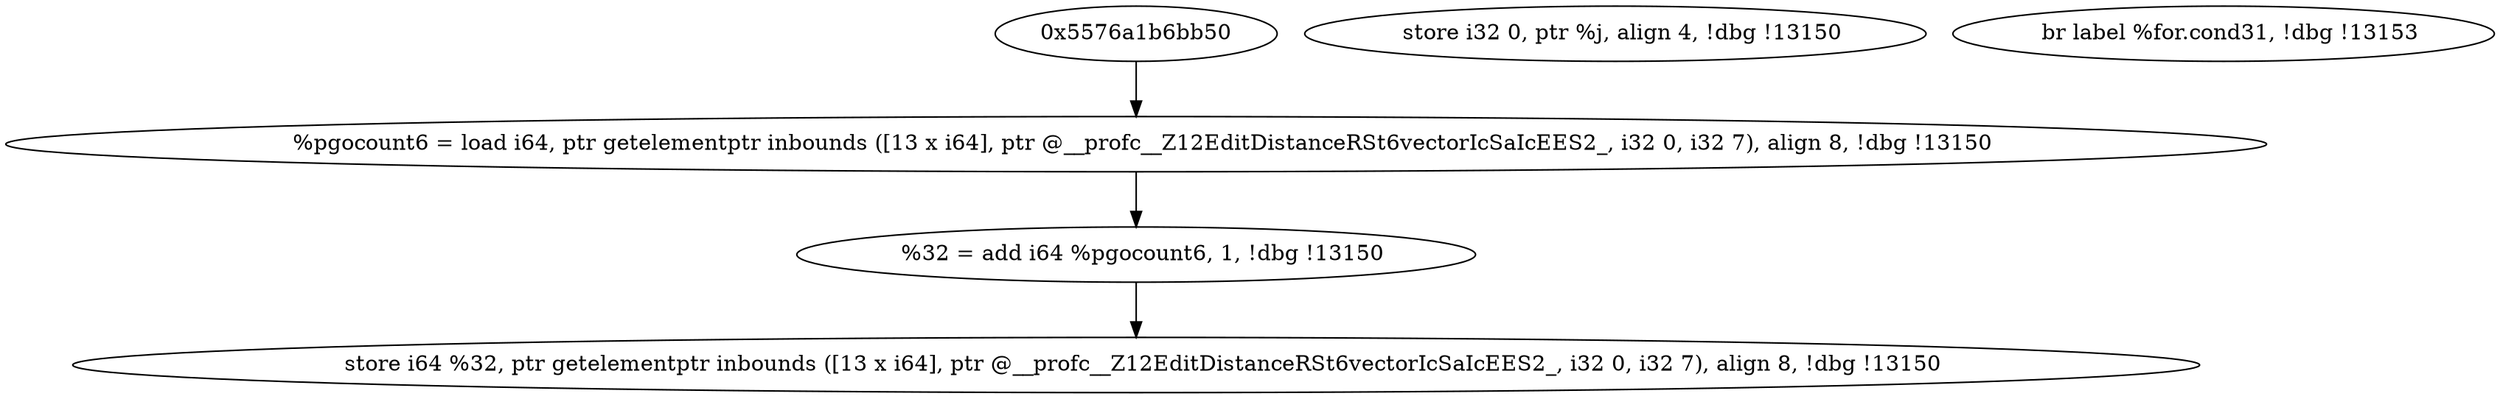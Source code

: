 digraph DDG {
  "0x5576a1b6bc50" [label="  %pgocount6 = load i64, ptr getelementptr inbounds ([13 x i64], ptr @__profc__Z12EditDistanceRSt6vectorIcSaIcEES2_, i32 0, i32 7), align 8, !dbg !13150"];
  "0x5576a1b6c540" [label="  %32 = add i64 %pgocount6, 1, !dbg !13150"];
  "0x5576a1b6c5d0" [label="  store i64 %32, ptr getelementptr inbounds ([13 x i64], ptr @__profc__Z12EditDistanceRSt6vectorIcSaIcEES2_, i32 0, i32 7), align 8, !dbg !13150"];
  "0x5576a1b6c670" [label="  store i32 0, ptr %j, align 4, !dbg !13150"];
  "0x5576a1b6cf30" [label="  br label %for.cond31, !dbg !13153"];
  "0x5576a1b6bb50" -> "0x5576a1b6bc50";
  "0x5576a1b6bc50" -> "0x5576a1b6c540";
  "0x5576a1b6c540" -> "0x5576a1b6c5d0";
}
